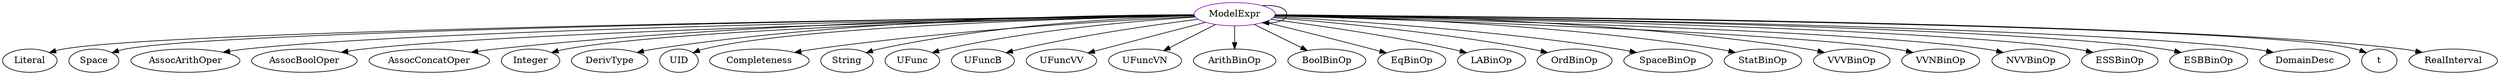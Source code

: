 digraph modelexpr{
ModelExpr	[shape=oval, color=darkviolet, label="ModelExpr"];
ModelExpr -> Literal;
ModelExpr -> ModelExpr;
ModelExpr -> Space;
ModelExpr -> AssocArithOper;
ModelExpr -> AssocBoolOper;
ModelExpr -> AssocConcatOper;
ModelExpr -> Integer;
ModelExpr -> DerivType;
ModelExpr -> UID;
ModelExpr -> Completeness;
ModelExpr -> String;
ModelExpr -> UFunc;
ModelExpr -> UFuncB;
ModelExpr -> UFuncVV;
ModelExpr -> UFuncVN;
ModelExpr -> ArithBinOp;
ModelExpr -> BoolBinOp;
ModelExpr -> EqBinOp;
ModelExpr -> LABinOp;
ModelExpr -> OrdBinOp;
ModelExpr -> SpaceBinOp;
ModelExpr -> StatBinOp;
ModelExpr -> VVVBinOp;
ModelExpr -> VVNBinOp;
ModelExpr -> NVVBinOp;
ModelExpr -> ESSBinOp;
ModelExpr -> ESBBinOp;
ModelExpr -> DomainDesc;
ModelExpr -> t;
ModelExpr -> RealInterval;
}
